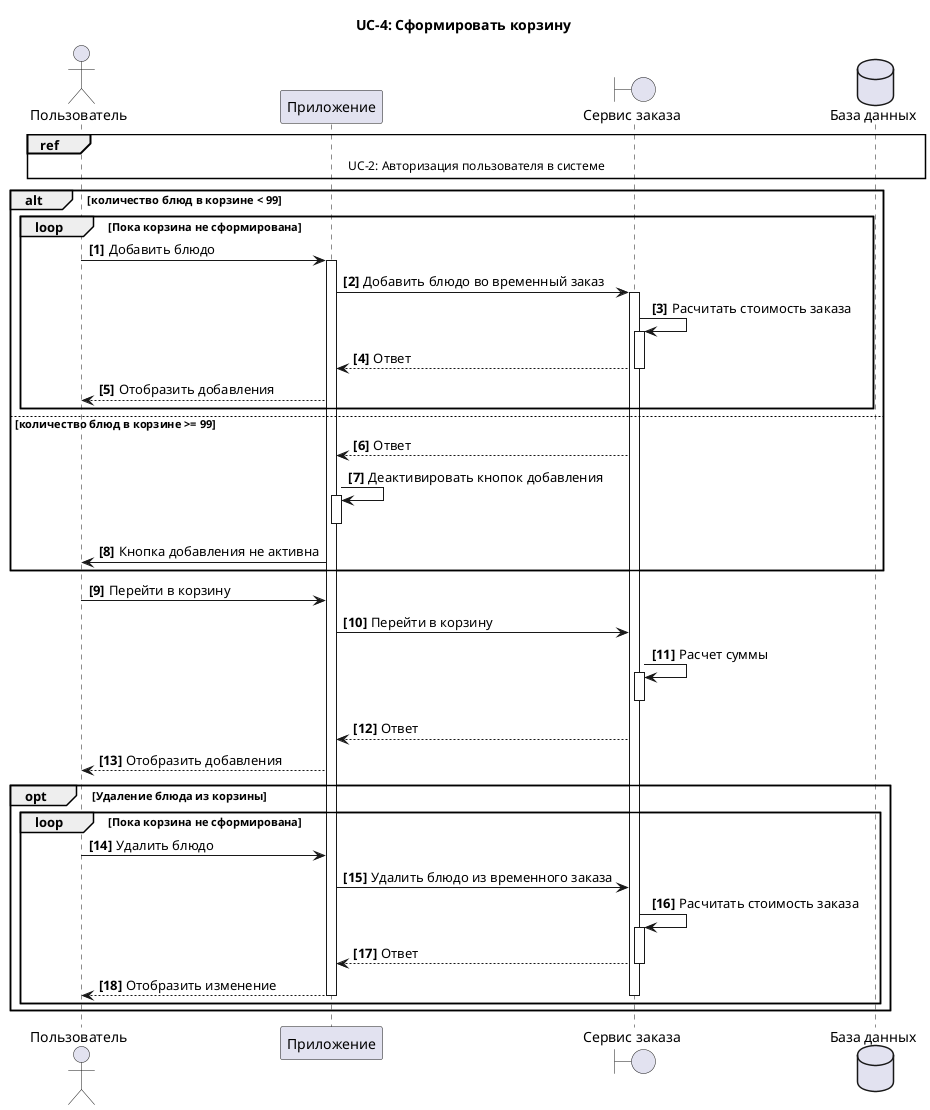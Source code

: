 @startuml
title UC-4: Сформировать корзину
actor "Пользователь" as U 
participant  "Приложение" as A 
boundary "Сервис заказа" as S
dataBase "База данных" as DB 
autonumber "<b>[0]"  

ref over U,A,S,DB
UC-2: Авторизация пользователя в системе
end ref

alt количество блюд в корзине < 99
loop Пока корзина не сформирована 
U->A++: Добавить блюдо 
A->S++: Добавить блюдо во временный заказ
S->S++: Расчитать стоимость заказа
S-->A--:Ответ
A-->U: Отобразить добавления
end
else количество блюд в корзине >= 99
S-->A:Ответ
A->A++: Деактивировать кнопок добавления
A--
A->U: Кнопка добавления не активна
end

U->A: Перейти в корзину 
A->S: Перейти в корзину
S->S++: Расчет суммы 
S--
S-->A:Ответ
A-->U: Отобразить добавления

opt Удаление блюда из корзины
loop Пока корзина не сформирована 
U->A: Удалить блюдо 
A->S: Удалить блюдо из временного заказа
S->S++: Расчитать стоимость заказа
S-->A--:Ответ
A-->U: Отобразить изменение
A--
S--
end
end

@enduml

